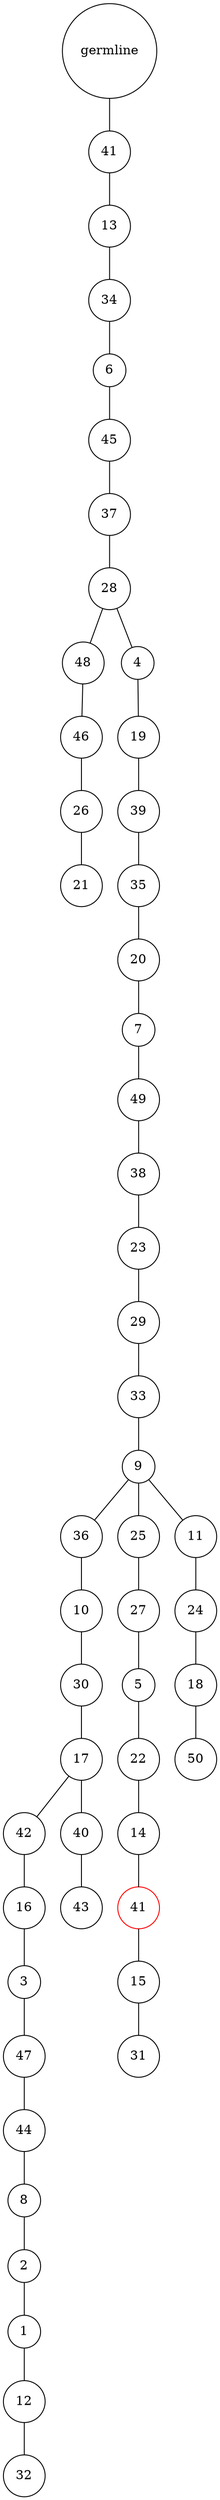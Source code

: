 graph {
	rankdir=UD;
	splines=line;
	node [shape=circle]
	"0x7f2ec9fc76a0" [label="germline"];
	"0x7f2ec9fc76d0" [label="41"];
	"0x7f2ec9fc76a0" -- "0x7f2ec9fc76d0" ;
	"0x7f2ec9fc7700" [label="13"];
	"0x7f2ec9fc76d0" -- "0x7f2ec9fc7700" ;
	"0x7f2ec9fc7730" [label="34"];
	"0x7f2ec9fc7700" -- "0x7f2ec9fc7730" ;
	"0x7f2ec9fc7760" [label="6"];
	"0x7f2ec9fc7730" -- "0x7f2ec9fc7760" ;
	"0x7f2ec9fc7790" [label="45"];
	"0x7f2ec9fc7760" -- "0x7f2ec9fc7790" ;
	"0x7f2ec9fc77c0" [label="37"];
	"0x7f2ec9fc7790" -- "0x7f2ec9fc77c0" ;
	"0x7f2ec9fc77f0" [label="28"];
	"0x7f2ec9fc77c0" -- "0x7f2ec9fc77f0" ;
	"0x7f2ec9fc7820" [label="48"];
	"0x7f2ec9fc77f0" -- "0x7f2ec9fc7820" ;
	"0x7f2ec9fc7850" [label="46"];
	"0x7f2ec9fc7820" -- "0x7f2ec9fc7850" ;
	"0x7f2ec9fc7880" [label="26"];
	"0x7f2ec9fc7850" -- "0x7f2ec9fc7880" ;
	"0x7f2ec9fc78b0" [label="21"];
	"0x7f2ec9fc7880" -- "0x7f2ec9fc78b0" ;
	"0x7f2ec9fc78e0" [label="4"];
	"0x7f2ec9fc77f0" -- "0x7f2ec9fc78e0" ;
	"0x7f2ec9fc7910" [label="19"];
	"0x7f2ec9fc78e0" -- "0x7f2ec9fc7910" ;
	"0x7f2ec9fc7940" [label="39"];
	"0x7f2ec9fc7910" -- "0x7f2ec9fc7940" ;
	"0x7f2ec9fc7970" [label="35"];
	"0x7f2ec9fc7940" -- "0x7f2ec9fc7970" ;
	"0x7f2ec9fc79a0" [label="20"];
	"0x7f2ec9fc7970" -- "0x7f2ec9fc79a0" ;
	"0x7f2ec9fc79d0" [label="7"];
	"0x7f2ec9fc79a0" -- "0x7f2ec9fc79d0" ;
	"0x7f2ec9fc7a00" [label="49"];
	"0x7f2ec9fc79d0" -- "0x7f2ec9fc7a00" ;
	"0x7f2ec9fc7a30" [label="38"];
	"0x7f2ec9fc7a00" -- "0x7f2ec9fc7a30" ;
	"0x7f2ec9fc7a60" [label="23"];
	"0x7f2ec9fc7a30" -- "0x7f2ec9fc7a60" ;
	"0x7f2ec9fc7a90" [label="29"];
	"0x7f2ec9fc7a60" -- "0x7f2ec9fc7a90" ;
	"0x7f2ec9fc7ac0" [label="33"];
	"0x7f2ec9fc7a90" -- "0x7f2ec9fc7ac0" ;
	"0x7f2ec9fc7af0" [label="9"];
	"0x7f2ec9fc7ac0" -- "0x7f2ec9fc7af0" ;
	"0x7f2ec9fc7b20" [label="36"];
	"0x7f2ec9fc7af0" -- "0x7f2ec9fc7b20" ;
	"0x7f2ec9fc7b50" [label="10"];
	"0x7f2ec9fc7b20" -- "0x7f2ec9fc7b50" ;
	"0x7f2ec9fc7b80" [label="30"];
	"0x7f2ec9fc7b50" -- "0x7f2ec9fc7b80" ;
	"0x7f2ec9fc7bb0" [label="17"];
	"0x7f2ec9fc7b80" -- "0x7f2ec9fc7bb0" ;
	"0x7f2ec9fc7be0" [label="42"];
	"0x7f2ec9fc7bb0" -- "0x7f2ec9fc7be0" ;
	"0x7f2ec9fc7c10" [label="16"];
	"0x7f2ec9fc7be0" -- "0x7f2ec9fc7c10" ;
	"0x7f2ec9fc7c40" [label="3"];
	"0x7f2ec9fc7c10" -- "0x7f2ec9fc7c40" ;
	"0x7f2ec9fc7c70" [label="47"];
	"0x7f2ec9fc7c40" -- "0x7f2ec9fc7c70" ;
	"0x7f2ec9fc7ca0" [label="44"];
	"0x7f2ec9fc7c70" -- "0x7f2ec9fc7ca0" ;
	"0x7f2ec9fc7cd0" [label="8"];
	"0x7f2ec9fc7ca0" -- "0x7f2ec9fc7cd0" ;
	"0x7f2ec9fc7d00" [label="2"];
	"0x7f2ec9fc7cd0" -- "0x7f2ec9fc7d00" ;
	"0x7f2ec9fc7d30" [label="1"];
	"0x7f2ec9fc7d00" -- "0x7f2ec9fc7d30" ;
	"0x7f2ec9fc7d60" [label="12"];
	"0x7f2ec9fc7d30" -- "0x7f2ec9fc7d60" ;
	"0x7f2ec9fc7d90" [label="32"];
	"0x7f2ec9fc7d60" -- "0x7f2ec9fc7d90" ;
	"0x7f2ec9fc7dc0" [label="40"];
	"0x7f2ec9fc7bb0" -- "0x7f2ec9fc7dc0" ;
	"0x7f2ec9fc7df0" [label="43"];
	"0x7f2ec9fc7dc0" -- "0x7f2ec9fc7df0" ;
	"0x7f2ec9fc7e20" [label="25"];
	"0x7f2ec9fc7af0" -- "0x7f2ec9fc7e20" ;
	"0x7f2ec9fc7e50" [label="27"];
	"0x7f2ec9fc7e20" -- "0x7f2ec9fc7e50" ;
	"0x7f2ec9fc7e80" [label="5"];
	"0x7f2ec9fc7e50" -- "0x7f2ec9fc7e80" ;
	"0x7f2ec9fc7eb0" [label="22"];
	"0x7f2ec9fc7e80" -- "0x7f2ec9fc7eb0" ;
	"0x7f2ec9fc7ee0" [label="14"];
	"0x7f2ec9fc7eb0" -- "0x7f2ec9fc7ee0" ;
	"0x7f2ec9fc7f10" [label="41",color="red"];
	"0x7f2ec9fc7ee0" -- "0x7f2ec9fc7f10" ;
	"0x7f2ec9fc7f40" [label="15"];
	"0x7f2ec9fc7f10" -- "0x7f2ec9fc7f40" ;
	"0x7f2ec9fc7f70" [label="31"];
	"0x7f2ec9fc7f40" -- "0x7f2ec9fc7f70" ;
	"0x7f2ec9fc7fa0" [label="11"];
	"0x7f2ec9fc7af0" -- "0x7f2ec9fc7fa0" ;
	"0x7f2ec9fc7fd0" [label="24"];
	"0x7f2ec9fc7fa0" -- "0x7f2ec9fc7fd0" ;
	"0x7f2ec9fcc040" [label="18"];
	"0x7f2ec9fc7fd0" -- "0x7f2ec9fcc040" ;
	"0x7f2ec9fcc070" [label="50"];
	"0x7f2ec9fcc040" -- "0x7f2ec9fcc070" ;
}
